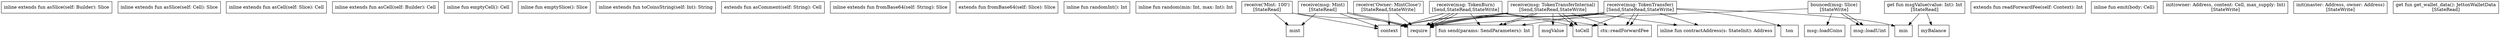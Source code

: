 digraph "CallGraph" {
    node [shape=box];
    node_1 [label="inline extends fun asSlice(self: Builder): Slice"];
    node_2 [label="inline extends fun asSlice(self: Cell): Slice"];
    node_3 [label="inline extends fun asCell(self: Slice): Cell"];
    node_4 [label="inline extends fun asCell(self: Builder): Cell"];
    node_5 [label="inline fun emptyCell(): Cell"];
    node_6 [label="inline fun emptySlice(): Slice"];
    node_7 [label="inline extends fun toCoinsString(self: Int): String"];
    node_8 [label="extends fun asComment(self: String): Cell"];
    node_9 [label="inline extends fun fromBase64(self: String): Slice"];
    node_10 [label="extends fun fromBase64(self: Slice): Slice"];
    node_11 [label="inline fun randomInt(): Int"];
    node_12 [label="inline fun random(min: Int, max: Int): Int"];
    node_13 [label="inline fun contractAddress(s: StateInit): Address"];
    node_14 [label="extends fun readForwardFee(self: Context): Int"];
    node_15 [label="fun send(params: SendParameters): Int"];
    node_16 [label="inline fun emit(body: Cell)"];
    node_17 [label="init(owner: Address, content: Cell, max_supply: Int)
[StateWrite]"];
    node_18 [label="receive(msg: Mint)
[StateRead]"];
    node_19 [label="receive('Mint: 100')
[StateRead]"];
    node_20 [label="receive('Owner: MintClose')
[StateRead,StateWrite]"];
    node_21 [label="init(master: Address, owner: Address)
[StateWrite]"];
    node_22 [label="receive(msg: TokenTransfer)
[Send,StateRead,StateWrite]"];
    node_23 [label="receive(msg: TokenTransferInternal)
[Send,StateRead,StateWrite]"];
    node_24 [label="get fun msgValue(value: Int): Int
[StateRead]"];
    node_25 [label="receive(msg: TokenBurn)
[Send,StateRead,StateWrite]"];
    node_26 [label="bounced(msg: Slice)
[StateWrite]"];
    node_27 [label="get fun get_wallet_data(): JettonWalletData
[StateRead]"];
    node_28 [label="context"];
    node_29 [label="require"];
    node_30 [label="mint"];
    node_31 [label="ctx::readForwardFee"];
    node_32 [label="min"];
    node_33 [label="ton"];
    node_34 [label="toCell"];
    node_35 [label="msgValue"];
    node_36 [label="myBalance"];
    node_37 [label="msg::loadUint"];
    node_38 [label="msg::loadCoins"];
    node_18 -> node_28;
    node_18 -> node_29;
    node_18 -> node_29;
    node_18 -> node_30;
    node_19 -> node_28;
    node_19 -> node_29;
    node_19 -> node_30;
    node_20 -> node_28;
    node_20 -> node_29;
    node_22 -> node_28;
    node_22 -> node_29;
    node_22 -> node_31;
    node_22 -> node_31;
    node_22 -> node_29;
    node_22 -> node_32;
    node_22 -> node_33;
    node_22 -> node_29;
    node_22 -> node_13;
    node_22 -> node_15;
    node_22 -> node_34;
    node_23 -> node_28;
    node_23 -> node_29;
    node_23 -> node_13;
    node_23 -> node_29;
    node_23 -> node_15;
    node_23 -> node_34;
    node_23 -> node_35;
    node_23 -> node_31;
    node_23 -> node_15;
    node_23 -> node_34;
    node_24 -> node_36;
    node_24 -> node_32;
    node_25 -> node_28;
    node_25 -> node_29;
    node_25 -> node_29;
    node_25 -> node_31;
    node_25 -> node_29;
    node_25 -> node_15;
    node_25 -> node_34;
    node_26 -> node_37;
    node_26 -> node_37;
    node_26 -> node_38;
    node_26 -> node_29;
}
